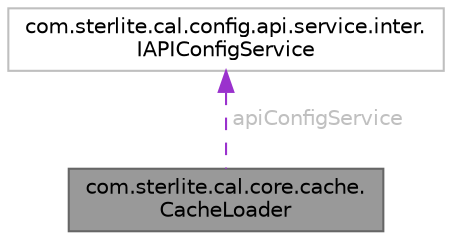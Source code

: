 digraph "com.sterlite.cal.core.cache.CacheLoader"
{
 // LATEX_PDF_SIZE
  bgcolor="transparent";
  edge [fontname=Helvetica,fontsize=10,labelfontname=Helvetica,labelfontsize=10];
  node [fontname=Helvetica,fontsize=10,shape=box,height=0.2,width=0.4];
  Node1 [id="Node000001",label="com.sterlite.cal.core.cache.\lCacheLoader",height=0.2,width=0.4,color="gray40", fillcolor="grey60", style="filled", fontcolor="black",tooltip=" "];
  Node2 -> Node1 [id="edge1_Node000001_Node000002",dir="back",color="darkorchid3",style="dashed",tooltip=" ",label=" apiConfigService",fontcolor="grey" ];
  Node2 [id="Node000002",label="com.sterlite.cal.config.api.service.inter.\lIAPIConfigService",height=0.2,width=0.4,color="grey75", fillcolor="white", style="filled",URL="$interfacecom_1_1sterlite_1_1cal_1_1config_1_1api_1_1service_1_1inter_1_1_i_a_p_i_config_service.html",tooltip=" "];
}
